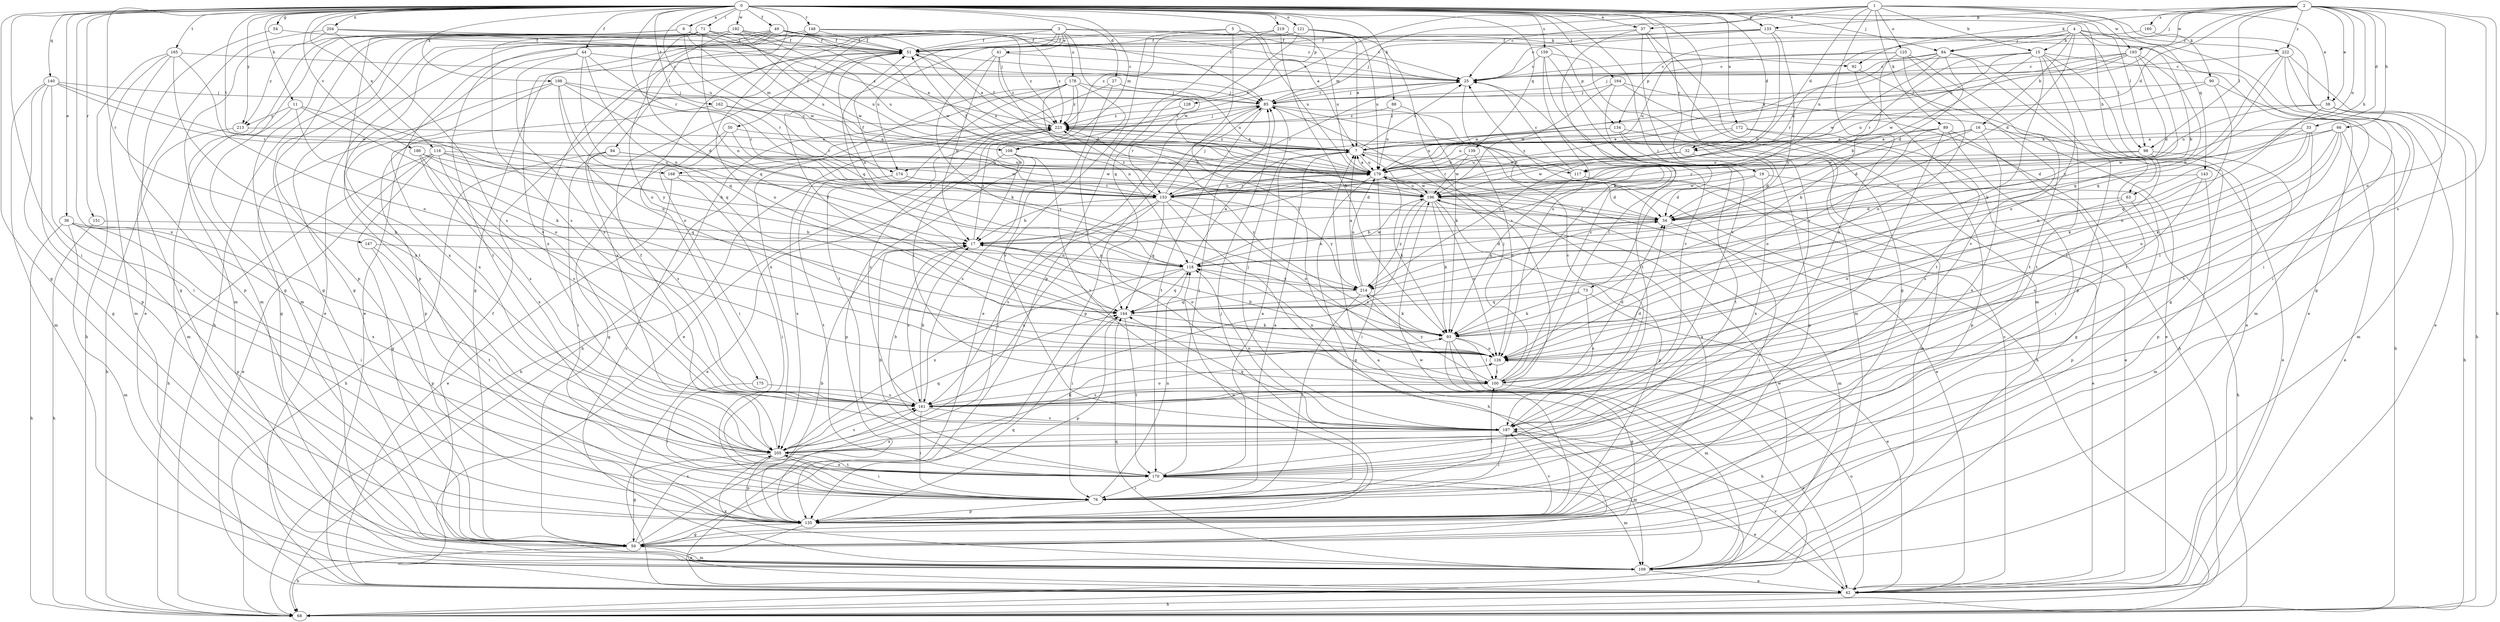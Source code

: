 strict digraph  {
0;
1;
2;
3;
4;
5;
6;
7;
11;
15;
16;
17;
19;
25;
27;
32;
33;
34;
36;
37;
38;
41;
42;
44;
49;
50;
51;
54;
59;
63;
66;
68;
71;
73;
76;
84;
85;
88;
89;
90;
92;
93;
94;
98;
100;
108;
109;
116;
117;
118;
121;
125;
126;
128;
133;
134;
135;
139;
140;
143;
144;
147;
148;
151;
153;
159;
160;
161;
162;
164;
165;
168;
170;
172;
174;
175;
178;
179;
186;
187;
192;
193;
196;
198;
204;
205;
213;
214;
219;
222;
223;
0 -> 6  [label=a];
0 -> 7  [label=a];
0 -> 11  [label=b];
0 -> 19  [label=c];
0 -> 27  [label=d];
0 -> 32  [label=d];
0 -> 36  [label=e];
0 -> 37  [label=e];
0 -> 44  [label=f];
0 -> 49  [label=f];
0 -> 54  [label=g];
0 -> 59  [label=g];
0 -> 63  [label=h];
0 -> 71  [label=i];
0 -> 73  [label=i];
0 -> 76  [label=i];
0 -> 84  [label=j];
0 -> 88  [label=k];
0 -> 94  [label=l];
0 -> 98  [label=l];
0 -> 108  [label=m];
0 -> 116  [label=n];
0 -> 121  [label=o];
0 -> 128  [label=p];
0 -> 133  [label=p];
0 -> 139  [label=q];
0 -> 140  [label=q];
0 -> 147  [label=r];
0 -> 148  [label=r];
0 -> 151  [label=r];
0 -> 153  [label=r];
0 -> 159  [label=s];
0 -> 162  [label=t];
0 -> 164  [label=t];
0 -> 165  [label=t];
0 -> 168  [label=t];
0 -> 172  [label=u];
0 -> 174  [label=u];
0 -> 186  [label=v];
0 -> 187  [label=v];
0 -> 192  [label=w];
0 -> 198  [label=x];
0 -> 204  [label=x];
0 -> 205  [label=x];
0 -> 213  [label=y];
0 -> 219  [label=z];
1 -> 15  [label=b];
1 -> 25  [label=c];
1 -> 32  [label=d];
1 -> 37  [label=e];
1 -> 38  [label=e];
1 -> 89  [label=k];
1 -> 90  [label=k];
1 -> 108  [label=m];
1 -> 125  [label=o];
1 -> 143  [label=q];
1 -> 168  [label=t];
1 -> 193  [label=w];
1 -> 205  [label=x];
2 -> 32  [label=d];
2 -> 33  [label=d];
2 -> 38  [label=e];
2 -> 63  [label=h];
2 -> 66  [label=h];
2 -> 68  [label=h];
2 -> 84  [label=j];
2 -> 92  [label=k];
2 -> 98  [label=l];
2 -> 117  [label=n];
2 -> 126  [label=o];
2 -> 133  [label=p];
2 -> 160  [label=s];
2 -> 161  [label=s];
2 -> 174  [label=u];
2 -> 193  [label=w];
2 -> 222  [label=z];
3 -> 25  [label=c];
3 -> 41  [label=e];
3 -> 50  [label=f];
3 -> 51  [label=f];
3 -> 134  [label=p];
3 -> 144  [label=q];
3 -> 174  [label=u];
3 -> 175  [label=u];
3 -> 178  [label=u];
3 -> 196  [label=w];
3 -> 205  [label=x];
4 -> 15  [label=b];
4 -> 16  [label=b];
4 -> 17  [label=b];
4 -> 34  [label=d];
4 -> 76  [label=i];
4 -> 84  [label=j];
4 -> 98  [label=l];
4 -> 117  [label=n];
4 -> 134  [label=p];
4 -> 222  [label=z];
5 -> 42  [label=e];
5 -> 51  [label=f];
5 -> 92  [label=k];
5 -> 100  [label=l];
5 -> 179  [label=u];
6 -> 51  [label=f];
6 -> 59  [label=g];
6 -> 108  [label=m];
6 -> 109  [label=m];
6 -> 179  [label=u];
6 -> 196  [label=w];
6 -> 213  [label=y];
6 -> 223  [label=z];
7 -> 25  [label=c];
7 -> 42  [label=e];
7 -> 117  [label=n];
7 -> 179  [label=u];
7 -> 223  [label=z];
11 -> 93  [label=k];
11 -> 109  [label=m];
11 -> 126  [label=o];
11 -> 213  [label=y];
11 -> 214  [label=y];
15 -> 17  [label=b];
15 -> 25  [label=c];
15 -> 59  [label=g];
15 -> 93  [label=k];
15 -> 109  [label=m];
15 -> 126  [label=o];
15 -> 153  [label=r];
15 -> 170  [label=t];
15 -> 196  [label=w];
16 -> 7  [label=a];
16 -> 34  [label=d];
16 -> 42  [label=e];
16 -> 196  [label=w];
16 -> 205  [label=x];
17 -> 118  [label=n];
17 -> 126  [label=o];
17 -> 161  [label=s];
17 -> 223  [label=z];
19 -> 34  [label=d];
19 -> 68  [label=h];
19 -> 196  [label=w];
19 -> 205  [label=x];
25 -> 85  [label=j];
25 -> 153  [label=r];
25 -> 187  [label=v];
27 -> 42  [label=e];
27 -> 85  [label=j];
27 -> 179  [label=u];
27 -> 187  [label=v];
32 -> 34  [label=d];
32 -> 153  [label=r];
32 -> 179  [label=u];
32 -> 196  [label=w];
33 -> 7  [label=a];
33 -> 34  [label=d];
33 -> 93  [label=k];
33 -> 100  [label=l];
33 -> 187  [label=v];
34 -> 17  [label=b];
34 -> 76  [label=i];
34 -> 118  [label=n];
36 -> 17  [label=b];
36 -> 68  [label=h];
36 -> 76  [label=i];
36 -> 109  [label=m];
36 -> 135  [label=p];
36 -> 205  [label=x];
37 -> 51  [label=f];
37 -> 59  [label=g];
37 -> 93  [label=k];
37 -> 109  [label=m];
37 -> 187  [label=v];
38 -> 68  [label=h];
38 -> 109  [label=m];
38 -> 144  [label=q];
38 -> 179  [label=u];
38 -> 223  [label=z];
41 -> 17  [label=b];
41 -> 25  [label=c];
41 -> 34  [label=d];
41 -> 93  [label=k];
41 -> 223  [label=z];
42 -> 25  [label=c];
42 -> 68  [label=h];
42 -> 126  [label=o];
42 -> 187  [label=v];
44 -> 25  [label=c];
44 -> 118  [label=n];
44 -> 144  [label=q];
44 -> 153  [label=r];
44 -> 161  [label=s];
44 -> 205  [label=x];
49 -> 7  [label=a];
49 -> 42  [label=e];
49 -> 51  [label=f];
49 -> 59  [label=g];
49 -> 85  [label=j];
49 -> 135  [label=p];
49 -> 170  [label=t];
49 -> 187  [label=v];
49 -> 196  [label=w];
49 -> 223  [label=z];
50 -> 7  [label=a];
50 -> 59  [label=g];
50 -> 76  [label=i];
50 -> 214  [label=y];
51 -> 25  [label=c];
51 -> 118  [label=n];
51 -> 179  [label=u];
51 -> 205  [label=x];
54 -> 51  [label=f];
54 -> 59  [label=g];
59 -> 68  [label=h];
59 -> 85  [label=j];
59 -> 109  [label=m];
59 -> 144  [label=q];
59 -> 161  [label=s];
63 -> 34  [label=d];
63 -> 126  [label=o];
63 -> 135  [label=p];
66 -> 7  [label=a];
66 -> 42  [label=e];
66 -> 93  [label=k];
66 -> 100  [label=l];
66 -> 126  [label=o];
66 -> 196  [label=w];
71 -> 25  [label=c];
71 -> 51  [label=f];
71 -> 109  [label=m];
71 -> 118  [label=n];
71 -> 135  [label=p];
71 -> 144  [label=q];
71 -> 161  [label=s];
71 -> 170  [label=t];
71 -> 179  [label=u];
73 -> 42  [label=e];
73 -> 93  [label=k];
73 -> 144  [label=q];
73 -> 161  [label=s];
76 -> 7  [label=a];
76 -> 100  [label=l];
76 -> 118  [label=n];
76 -> 135  [label=p];
84 -> 25  [label=c];
84 -> 34  [label=d];
84 -> 135  [label=p];
84 -> 153  [label=r];
84 -> 170  [label=t];
84 -> 179  [label=u];
84 -> 196  [label=w];
85 -> 25  [label=c];
85 -> 34  [label=d];
85 -> 68  [label=h];
85 -> 135  [label=p];
85 -> 170  [label=t];
85 -> 223  [label=z];
88 -> 93  [label=k];
88 -> 179  [label=u];
88 -> 223  [label=z];
89 -> 7  [label=a];
89 -> 59  [label=g];
89 -> 76  [label=i];
89 -> 126  [label=o];
89 -> 179  [label=u];
89 -> 187  [label=v];
90 -> 68  [label=h];
90 -> 85  [label=j];
90 -> 126  [label=o];
90 -> 179  [label=u];
92 -> 42  [label=e];
92 -> 170  [label=t];
93 -> 51  [label=f];
93 -> 59  [label=g];
93 -> 68  [label=h];
93 -> 100  [label=l];
93 -> 109  [label=m];
93 -> 126  [label=o];
93 -> 223  [label=z];
94 -> 68  [label=h];
94 -> 76  [label=i];
94 -> 161  [label=s];
94 -> 179  [label=u];
94 -> 196  [label=w];
98 -> 135  [label=p];
98 -> 153  [label=r];
98 -> 161  [label=s];
98 -> 179  [label=u];
100 -> 25  [label=c];
100 -> 34  [label=d];
100 -> 42  [label=e];
100 -> 85  [label=j];
100 -> 118  [label=n];
100 -> 161  [label=s];
100 -> 214  [label=y];
108 -> 42  [label=e];
108 -> 135  [label=p];
108 -> 161  [label=s];
108 -> 179  [label=u];
108 -> 187  [label=v];
109 -> 7  [label=a];
109 -> 42  [label=e];
109 -> 51  [label=f];
109 -> 144  [label=q];
109 -> 196  [label=w];
109 -> 205  [label=x];
109 -> 223  [label=z];
116 -> 17  [label=b];
116 -> 42  [label=e];
116 -> 59  [label=g];
116 -> 68  [label=h];
116 -> 161  [label=s];
116 -> 179  [label=u];
116 -> 196  [label=w];
117 -> 25  [label=c];
117 -> 42  [label=e];
117 -> 93  [label=k];
117 -> 223  [label=z];
118 -> 7  [label=a];
118 -> 34  [label=d];
118 -> 76  [label=i];
118 -> 144  [label=q];
118 -> 196  [label=w];
118 -> 205  [label=x];
118 -> 214  [label=y];
121 -> 7  [label=a];
121 -> 51  [label=f];
121 -> 144  [label=q];
121 -> 161  [label=s];
121 -> 179  [label=u];
121 -> 223  [label=z];
125 -> 25  [label=c];
125 -> 93  [label=k];
125 -> 126  [label=o];
125 -> 170  [label=t];
125 -> 179  [label=u];
125 -> 187  [label=v];
126 -> 17  [label=b];
126 -> 100  [label=l];
128 -> 153  [label=r];
128 -> 223  [label=z];
133 -> 17  [label=b];
133 -> 25  [label=c];
133 -> 42  [label=e];
133 -> 51  [label=f];
133 -> 85  [label=j];
133 -> 214  [label=y];
134 -> 7  [label=a];
134 -> 109  [label=m];
134 -> 135  [label=p];
134 -> 170  [label=t];
134 -> 179  [label=u];
135 -> 7  [label=a];
135 -> 17  [label=b];
135 -> 42  [label=e];
135 -> 59  [label=g];
135 -> 85  [label=j];
135 -> 118  [label=n];
135 -> 187  [label=v];
135 -> 196  [label=w];
139 -> 126  [label=o];
139 -> 179  [label=u];
139 -> 196  [label=w];
140 -> 59  [label=g];
140 -> 76  [label=i];
140 -> 85  [label=j];
140 -> 109  [label=m];
140 -> 135  [label=p];
140 -> 153  [label=r];
140 -> 196  [label=w];
143 -> 109  [label=m];
143 -> 118  [label=n];
143 -> 153  [label=r];
143 -> 161  [label=s];
144 -> 93  [label=k];
144 -> 135  [label=p];
144 -> 170  [label=t];
147 -> 118  [label=n];
147 -> 135  [label=p];
147 -> 170  [label=t];
148 -> 25  [label=c];
148 -> 42  [label=e];
148 -> 51  [label=f];
148 -> 59  [label=g];
148 -> 126  [label=o];
148 -> 223  [label=z];
151 -> 17  [label=b];
151 -> 68  [label=h];
153 -> 17  [label=b];
153 -> 51  [label=f];
153 -> 68  [label=h];
153 -> 85  [label=j];
153 -> 126  [label=o];
153 -> 144  [label=q];
153 -> 161  [label=s];
153 -> 179  [label=u];
153 -> 205  [label=x];
153 -> 214  [label=y];
153 -> 223  [label=z];
159 -> 25  [label=c];
159 -> 109  [label=m];
159 -> 126  [label=o];
159 -> 170  [label=t];
159 -> 187  [label=v];
160 -> 51  [label=f];
160 -> 59  [label=g];
161 -> 17  [label=b];
161 -> 34  [label=d];
161 -> 76  [label=i];
161 -> 126  [label=o];
161 -> 187  [label=v];
161 -> 223  [label=z];
162 -> 135  [label=p];
162 -> 153  [label=r];
162 -> 223  [label=z];
164 -> 42  [label=e];
164 -> 68  [label=h];
164 -> 85  [label=j];
164 -> 100  [label=l];
164 -> 196  [label=w];
165 -> 25  [label=c];
165 -> 68  [label=h];
165 -> 109  [label=m];
165 -> 126  [label=o];
165 -> 135  [label=p];
165 -> 205  [label=x];
168 -> 42  [label=e];
168 -> 76  [label=i];
168 -> 153  [label=r];
170 -> 7  [label=a];
170 -> 17  [label=b];
170 -> 42  [label=e];
170 -> 76  [label=i];
170 -> 85  [label=j];
170 -> 109  [label=m];
170 -> 205  [label=x];
172 -> 7  [label=a];
172 -> 42  [label=e];
172 -> 135  [label=p];
172 -> 214  [label=y];
174 -> 34  [label=d];
174 -> 153  [label=r];
174 -> 170  [label=t];
174 -> 205  [label=x];
175 -> 76  [label=i];
175 -> 161  [label=s];
178 -> 17  [label=b];
178 -> 68  [label=h];
178 -> 85  [label=j];
178 -> 100  [label=l];
178 -> 118  [label=n];
178 -> 170  [label=t];
178 -> 205  [label=x];
178 -> 223  [label=z];
179 -> 7  [label=a];
179 -> 34  [label=d];
179 -> 51  [label=f];
179 -> 59  [label=g];
179 -> 76  [label=i];
179 -> 93  [label=k];
179 -> 153  [label=r];
179 -> 196  [label=w];
186 -> 144  [label=q];
186 -> 161  [label=s];
186 -> 179  [label=u];
186 -> 205  [label=x];
187 -> 17  [label=b];
187 -> 76  [label=i];
187 -> 85  [label=j];
187 -> 109  [label=m];
187 -> 118  [label=n];
187 -> 144  [label=q];
187 -> 205  [label=x];
192 -> 7  [label=a];
192 -> 51  [label=f];
192 -> 59  [label=g];
192 -> 68  [label=h];
192 -> 126  [label=o];
192 -> 179  [label=u];
192 -> 196  [label=w];
193 -> 7  [label=a];
193 -> 25  [label=c];
193 -> 34  [label=d];
193 -> 85  [label=j];
193 -> 144  [label=q];
193 -> 179  [label=u];
193 -> 214  [label=y];
196 -> 34  [label=d];
196 -> 93  [label=k];
196 -> 109  [label=m];
196 -> 126  [label=o];
196 -> 135  [label=p];
196 -> 161  [label=s];
196 -> 179  [label=u];
196 -> 214  [label=y];
198 -> 34  [label=d];
198 -> 59  [label=g];
198 -> 85  [label=j];
198 -> 126  [label=o];
198 -> 144  [label=q];
198 -> 153  [label=r];
198 -> 205  [label=x];
204 -> 42  [label=e];
204 -> 51  [label=f];
204 -> 85  [label=j];
204 -> 109  [label=m];
204 -> 161  [label=s];
205 -> 51  [label=f];
205 -> 59  [label=g];
205 -> 76  [label=i];
205 -> 93  [label=k];
205 -> 135  [label=p];
205 -> 144  [label=q];
205 -> 161  [label=s];
205 -> 170  [label=t];
213 -> 7  [label=a];
213 -> 68  [label=h];
214 -> 7  [label=a];
214 -> 76  [label=i];
214 -> 93  [label=k];
214 -> 144  [label=q];
214 -> 179  [label=u];
219 -> 51  [label=f];
219 -> 93  [label=k];
219 -> 135  [label=p];
219 -> 179  [label=u];
222 -> 25  [label=c];
222 -> 42  [label=e];
222 -> 68  [label=h];
222 -> 76  [label=i];
222 -> 118  [label=n];
222 -> 144  [label=q];
223 -> 7  [label=a];
223 -> 51  [label=f];
223 -> 68  [label=h];
223 -> 85  [label=j];
223 -> 100  [label=l];
}
